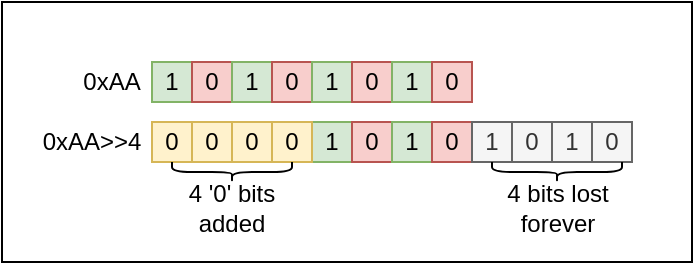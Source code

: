 <mxfile version="20.8.16" type="device"><diagram name="Page-1" id="3e5VPACKwVg0P3S4VYtd"><mxGraphModel dx="683" dy="407" grid="1" gridSize="10" guides="1" tooltips="1" connect="1" arrows="1" fold="1" page="1" pageScale="1" pageWidth="827" pageHeight="1169" math="0" shadow="0"><root><mxCell id="0"/><mxCell id="1" parent="0"/><mxCell id="IuwF2M-hbaTN-W5sL_OH-39" value="" style="rounded=0;whiteSpace=wrap;html=1;" vertex="1" parent="1"><mxGeometry x="85" y="90" width="345" height="130" as="geometry"/></mxCell><mxCell id="IuwF2M-hbaTN-W5sL_OH-1" value="1" style="rounded=0;whiteSpace=wrap;html=1;fillColor=#d5e8d4;strokeColor=#82b366;" vertex="1" parent="1"><mxGeometry x="160" y="120" width="20" height="20" as="geometry"/></mxCell><mxCell id="IuwF2M-hbaTN-W5sL_OH-2" value="0" style="rounded=0;whiteSpace=wrap;html=1;fillColor=#f8cecc;strokeColor=#b85450;" vertex="1" parent="1"><mxGeometry x="180" y="120" width="20" height="20" as="geometry"/></mxCell><mxCell id="IuwF2M-hbaTN-W5sL_OH-3" value="1" style="rounded=0;whiteSpace=wrap;html=1;fillColor=#d5e8d4;strokeColor=#82b366;" vertex="1" parent="1"><mxGeometry x="200" y="120" width="20" height="20" as="geometry"/></mxCell><mxCell id="IuwF2M-hbaTN-W5sL_OH-4" value="0" style="rounded=0;whiteSpace=wrap;html=1;fillColor=#f8cecc;strokeColor=#b85450;" vertex="1" parent="1"><mxGeometry x="220" y="120" width="20" height="20" as="geometry"/></mxCell><mxCell id="IuwF2M-hbaTN-W5sL_OH-5" value="1" style="rounded=0;whiteSpace=wrap;html=1;fillColor=#d5e8d4;strokeColor=#82b366;" vertex="1" parent="1"><mxGeometry x="240" y="120" width="20" height="20" as="geometry"/></mxCell><mxCell id="IuwF2M-hbaTN-W5sL_OH-6" value="0" style="rounded=0;whiteSpace=wrap;html=1;fillColor=#f8cecc;strokeColor=#b85450;" vertex="1" parent="1"><mxGeometry x="260" y="120" width="20" height="20" as="geometry"/></mxCell><mxCell id="IuwF2M-hbaTN-W5sL_OH-7" value="1" style="rounded=0;whiteSpace=wrap;html=1;fillColor=#d5e8d4;strokeColor=#82b366;" vertex="1" parent="1"><mxGeometry x="280" y="120" width="20" height="20" as="geometry"/></mxCell><mxCell id="IuwF2M-hbaTN-W5sL_OH-8" value="0" style="rounded=0;whiteSpace=wrap;html=1;fillColor=#f8cecc;strokeColor=#b85450;" vertex="1" parent="1"><mxGeometry x="300" y="120" width="20" height="20" as="geometry"/></mxCell><mxCell id="IuwF2M-hbaTN-W5sL_OH-17" value="1" style="rounded=0;whiteSpace=wrap;html=1;fillColor=#d5e8d4;strokeColor=#82b366;" vertex="1" parent="1"><mxGeometry x="240" y="150" width="20" height="20" as="geometry"/></mxCell><mxCell id="IuwF2M-hbaTN-W5sL_OH-18" value="0" style="rounded=0;whiteSpace=wrap;html=1;fillColor=#f8cecc;strokeColor=#b85450;" vertex="1" parent="1"><mxGeometry x="260" y="150" width="20" height="20" as="geometry"/></mxCell><mxCell id="IuwF2M-hbaTN-W5sL_OH-19" value="1" style="rounded=0;whiteSpace=wrap;html=1;fillColor=#d5e8d4;strokeColor=#82b366;" vertex="1" parent="1"><mxGeometry x="280" y="150" width="20" height="20" as="geometry"/></mxCell><mxCell id="IuwF2M-hbaTN-W5sL_OH-20" value="0" style="rounded=0;whiteSpace=wrap;html=1;fillColor=#f8cecc;strokeColor=#b85450;" vertex="1" parent="1"><mxGeometry x="300" y="150" width="20" height="20" as="geometry"/></mxCell><mxCell id="IuwF2M-hbaTN-W5sL_OH-21" value="1" style="rounded=0;whiteSpace=wrap;html=1;fillColor=#f5f5f5;strokeColor=#666666;fontColor=#333333;" vertex="1" parent="1"><mxGeometry x="320" y="150" width="20" height="20" as="geometry"/></mxCell><mxCell id="IuwF2M-hbaTN-W5sL_OH-22" value="0" style="rounded=0;whiteSpace=wrap;html=1;fillColor=#f5f5f5;strokeColor=#666666;fontColor=#333333;" vertex="1" parent="1"><mxGeometry x="340" y="150" width="20" height="20" as="geometry"/></mxCell><mxCell id="IuwF2M-hbaTN-W5sL_OH-23" value="1" style="rounded=0;whiteSpace=wrap;html=1;fillColor=#f5f5f5;strokeColor=#666666;fontColor=#333333;" vertex="1" parent="1"><mxGeometry x="360" y="150" width="20" height="20" as="geometry"/></mxCell><mxCell id="IuwF2M-hbaTN-W5sL_OH-24" value="0" style="rounded=0;whiteSpace=wrap;html=1;fillColor=#f5f5f5;strokeColor=#666666;fontColor=#333333;" vertex="1" parent="1"><mxGeometry x="380" y="150" width="20" height="20" as="geometry"/></mxCell><mxCell id="IuwF2M-hbaTN-W5sL_OH-26" value="0" style="rounded=0;whiteSpace=wrap;html=1;fillColor=#fff2cc;strokeColor=#d6b656;" vertex="1" parent="1"><mxGeometry x="160" y="150" width="20" height="20" as="geometry"/></mxCell><mxCell id="IuwF2M-hbaTN-W5sL_OH-27" value="0" style="rounded=0;whiteSpace=wrap;html=1;fillColor=#fff2cc;strokeColor=#d6b656;" vertex="1" parent="1"><mxGeometry x="180" y="150" width="20" height="20" as="geometry"/></mxCell><mxCell id="IuwF2M-hbaTN-W5sL_OH-28" value="0" style="rounded=0;whiteSpace=wrap;html=1;fillColor=#fff2cc;strokeColor=#d6b656;" vertex="1" parent="1"><mxGeometry x="200" y="150" width="20" height="20" as="geometry"/></mxCell><mxCell id="IuwF2M-hbaTN-W5sL_OH-29" value="0" style="rounded=0;whiteSpace=wrap;html=1;fillColor=#fff2cc;strokeColor=#d6b656;" vertex="1" parent="1"><mxGeometry x="220" y="150" width="20" height="20" as="geometry"/></mxCell><mxCell id="IuwF2M-hbaTN-W5sL_OH-30" value="" style="shape=curlyBracket;whiteSpace=wrap;html=1;rounded=1;flipH=1;labelPosition=right;verticalLabelPosition=middle;align=left;verticalAlign=middle;rotation=90;" vertex="1" parent="1"><mxGeometry x="195" y="145" width="10" height="60" as="geometry"/></mxCell><mxCell id="IuwF2M-hbaTN-W5sL_OH-31" value="" style="shape=curlyBracket;whiteSpace=wrap;html=1;rounded=1;flipH=1;labelPosition=right;verticalLabelPosition=middle;align=left;verticalAlign=middle;rotation=90;" vertex="1" parent="1"><mxGeometry x="357.5" y="142.5" width="10" height="65" as="geometry"/></mxCell><mxCell id="IuwF2M-hbaTN-W5sL_OH-33" value="0xAA" style="text;html=1;strokeColor=none;fillColor=none;align=center;verticalAlign=middle;whiteSpace=wrap;rounded=0;" vertex="1" parent="1"><mxGeometry x="110" y="115" width="60" height="30" as="geometry"/></mxCell><mxCell id="IuwF2M-hbaTN-W5sL_OH-34" value="0xAA&amp;gt;&amp;gt;4" style="text;html=1;strokeColor=none;fillColor=none;align=center;verticalAlign=middle;whiteSpace=wrap;rounded=0;" vertex="1" parent="1"><mxGeometry x="100" y="145" width="60" height="30" as="geometry"/></mxCell><mxCell id="IuwF2M-hbaTN-W5sL_OH-36" value="4 '0' bits added" style="text;html=1;strokeColor=none;fillColor=none;align=center;verticalAlign=middle;whiteSpace=wrap;rounded=0;" vertex="1" parent="1"><mxGeometry x="170" y="177.5" width="60" height="30" as="geometry"/></mxCell><mxCell id="IuwF2M-hbaTN-W5sL_OH-38" value="4 bits lost forever" style="text;html=1;strokeColor=none;fillColor=none;align=center;verticalAlign=middle;whiteSpace=wrap;rounded=0;" vertex="1" parent="1"><mxGeometry x="332.5" y="177.5" width="60" height="30" as="geometry"/></mxCell></root></mxGraphModel></diagram></mxfile>